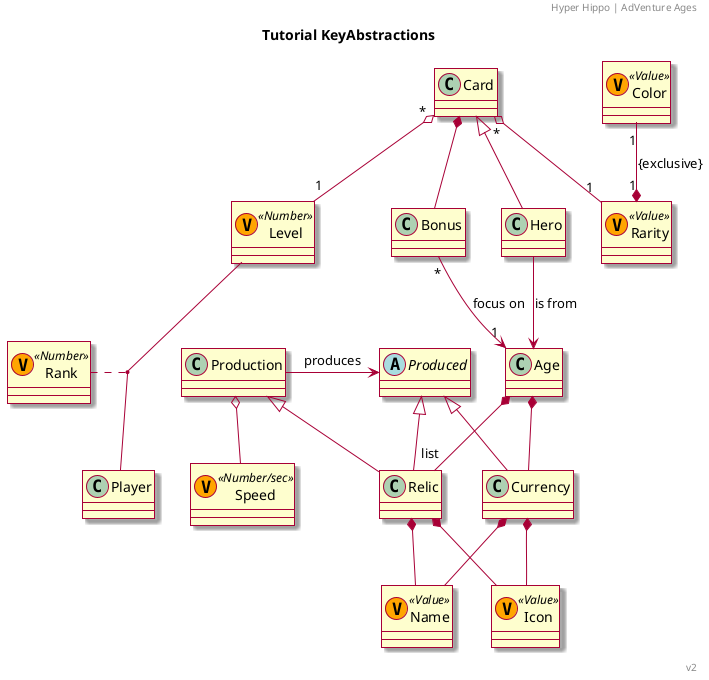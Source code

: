 @startuml
skin rose
'skinparam nodesep 40
'skinparam ranksep 25
header Hyper Hippo | AdVenture Ages
'''''''''''''''
title Tutorial KeyAbstractions
'''''''''''''''

class Name <<(V, orange) Value>>
class Icon <<(V, orange) Value>>

class Currency
class Age

class Hero
class Card

        class Rarity <<(V, orange) Value>>
        class Color <<(V, orange) Value>>
    class Level <<(V, orange) Number>>
    class Bonus

class Relic
class Production
class Speed <<(V, orange) Number/sec>>
abstract class Produced

class Player
class Rank <<(V, orange) Number>>
'''''''''''''''

Currency *-- Name
Currency *-- Icon

Age *-- Currency

Hero -u-|> Card
Hero --> Age : is from
Card "*" o-- "1" Rarity
Rarity "1" *-u- "1" Color : {exclusive}
Card "*" o-- "1" Level
Card *-- Bonus

Bonus "*" --> "1" Age : focus on
Age *-- "list" Relic

Relic *-- Name
Relic *-- Icon

Rank .. (Level, Player)
'Level -l- Player #transparent 

Relic -u-|> Production
Production o-- Speed
Production -> Produced : produces

Currency -u-|> Produced
Relic -u-|> Produced

'''''''''''''''
'title Narrative
'''''''''''''''
'Player -u-|> Agent
'Player --> BronzeAge : is in
'
'class "Lost in Time" as Lost <<(S, violet) State>>
'BronzeAge -u-|> Age
'Age -l-> Lost : are
'
'class "Time Travel\nOperations\nMonitor" as TTOM
'class "TTOM" as TTOMName
'
'class "Restore\nPeople\nin Time" as Mission <<(M, orange) Mission>>
'
'Player -r-> TTOM 
'Player --> Mission : mission
'
'TTOM ..> TTOMName : is called
'
'Guide .. (Player, TTOM)
'
'Agent -r-> Guide : has 

'''''''''''''''

' [x] Is in the Bronze Age
' [x] Player is agent

' [x] Time Travel Operations Monitor
' [x] guides you

' [x] Ages are lost in time.

' [ ] Order gladiators to fight
' [ ] and produce weapons

' [ ] Produce weapons (by time or tap)
' [ ] to buy more gladiators

' [ ] gladiator has price in weapons
' [ ] gladiator produces 3 weapons
' [ ] gladitor lasts 2 seconds in producing
    ' [ ] to produce you tap, unless you have automated production
' [ ] gladiators also restores people in time (1)
' [ ] gladiators costs 10 weapons, 1 people
' [ ] gladiators has:
' [ ]  x1 power, x1 discount, x1 speed
' [ ] 1% luck, x2 bonus

' [ ] Spartacus hero automate gladiators
' [ ] Spartacus has speed x2
' [ ] spartacus has level 1?
' [ ] spartacus is found in capsules

' [ ] unlock chariots by owing 25 gladiators

' [ ] after online, people restored in time
' [ ] more time, more people

' [ ] after 25 gladiators
' [ ] you can afford chariots, which produce 4 gladiators
' [ ] chariot costs 10 gladiators, 100 weapons and 1 person

' [ ] missions are operational after some chariots
' [ ] missions make you eran rewards
' [ ] also advance your ages

' [ ] mission example: assemble (own) 25 chariots
' [ ] you will gain 2500 weapons
' [ ] after mission complete, claim your reward
' [ ] mission example: collect 5k weapons to gain 5k weapons
' [ ] mission example: own 100 chariots to gain 5 xp

' [ ] exp is used to rank up
' [ ] ranks up makes you earn special rewards
' [ ] ranks up also reset the timeline
' [ ] ranks up unlocks new heroes to by found in capsules 

' [ ] example: rank 2 -> gain 1 capsule
' [ ] capsule rewards: 35 exp, 1 spartacus

' [ ] gladiators, chariots are an Age Relic
' [ ] heroes are cards
' [ ] buying enough age relics rewards you with xp
' [ ] xp is used to level up your heroes
' [ ] each hero' [ ] s level needs a certain amount of cards to unlock level up
' [ ] each hero' [ ] s level needs a certain amount of xp to level up
' [ ] level up Spartacus, from x2 bonus to x4 bonus
' [ ] after 50 chariots, unlocks arena

' [ ] time machine upgrades
' [ ] use weapons to upgrade your time machine
' [ ] example: population boost in return (from 1/s to 2/s, +1/s)

' [ ] boosts by video x2 all Age production power (hammer) for a short time (4h)
' [ ] boosts are stackable (max 16h).

' [ ] Julius Caesar increases the production Power of all Bronze ages Relics
' [ ] then an Age Relic belongs to a concrete Age
' [ ] cards has a rarity: common (blue) < rare (green) < legendary (purple) < historic (red)
' [ ] Trajan decreases the cost of all Bronze Age relics (x10, x100...)

' [ ] store has capsules costing gems
' [ ] store has a free capsule each 4h
' [ ] store stacks up to 2 free capsules
' [ ] copper capsule 250 gems, crystal capsule 750 gems, carbon capsule 2500 gems
' [ ] copper capsule guarantees 1 legendary hero
' [ ] crystal capsule guarantees 5 legendary heroes
' [ ] carbon capsule guarantees 1 historic hero

' [ ] at first, each Age has 3 relics to produce
' [ ] relic 1 produces respective age' [ ] s coin
' [ ] relic 2 prouces relic 1 units
' [ ] relic 3 produces relic 2 units
' [ ] at rank 4, Roads are unlocked in bronze age, so 3 is no the max of relics

' [ ] how the fuck you make your lvl gauge grows?
' [ ] answer: 1 mission completed = 1 gauge progress

' [ ] bronze sword is the icon of weapons, of the tab where you see your Bronze Age productions
' [ ] papire is the icon of knowledge, of the tab where you see your Medieval Age productions
' [ ] brush is the icon of art, of the tab where you see your Renaissance Age productions
' [ ] gear is the icon of ?, of the tab where you see your Industrial Age productions 

' [ ] unlocking a new age needs satisfy some requirement
    ' [ ] it seems that requirement is a certain amount of previews Age coin
    ' [ ] example: unlocking medieval age needs collect 50B weapons
    ' [ ] example: unlocking renaissance age needs collect 500T knowledge
' [ ] The Medieval Age wil get you more xp and population
' [ ] population is the metric whose unit is people

' [ ] Medieval age has monks, chapels and knights

' [ ] heroes (cards) unlocks at level 2
' [ ] upgrades unlocks at level 3?
' [ ] store unlocks at level 4?
' [ ] event unlocks at level 8
' [ ] ops unlocks at rank 6

' [ ] as of rank 4, 2 concurrent missions

'''''''''''''''
right footer v2
@enduml